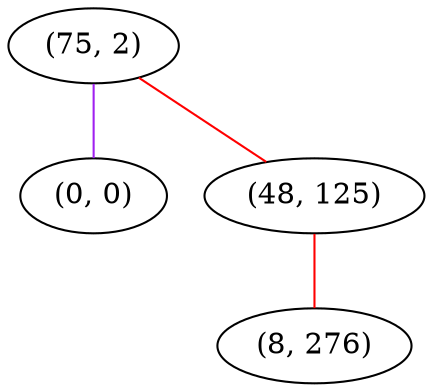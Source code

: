 graph "" {
"(75, 2)";
"(0, 0)";
"(48, 125)";
"(8, 276)";
"(75, 2)" -- "(0, 0)"  [color=purple, key=0, weight=4];
"(75, 2)" -- "(48, 125)"  [color=red, key=0, weight=1];
"(48, 125)" -- "(8, 276)"  [color=red, key=0, weight=1];
}
